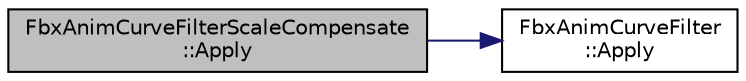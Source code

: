 digraph "FbxAnimCurveFilterScaleCompensate::Apply"
{
  edge [fontname="Helvetica",fontsize="10",labelfontname="Helvetica",labelfontsize="10"];
  node [fontname="Helvetica",fontsize="10",shape=record];
  rankdir="LR";
  Node8 [label="FbxAnimCurveFilterScaleCompensate\l::Apply",height=0.2,width=0.4,color="black", fillcolor="grey75", style="filled", fontcolor="black"];
  Node8 -> Node9 [color="midnightblue",fontsize="10",style="solid",fontname="Helvetica"];
  Node9 [label="FbxAnimCurveFilter\l::Apply",height=0.2,width=0.4,color="black", fillcolor="white", style="filled",URL="$class_fbx_anim_curve_filter.html#aef3900e6180e05661c27ee484ae939c3"];
}
